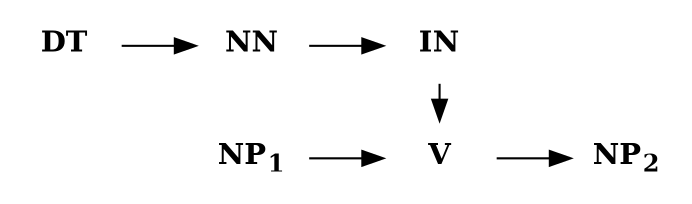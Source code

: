 digraph{
rankdir=LR
{rank=same; N2 N4}
N1 [ label=<<B>NP<SUB>1</SUB></B>> shape=none ]
N2 [ label=<<B>V</B>> shape=none ]
N3 [ label=<<B>NP<SUB>2</SUB></B>> shape=none ]
N4 [ label=<<B>IN</B>>, shape=none ]
N5 [ label=<<B>NN</B>>, shape=none ]
N6 [ label=<<B>DT</B>>, shape=none ]
N1 -> N2 -> N3
N6-> N5 -> N4 -> N2
}
